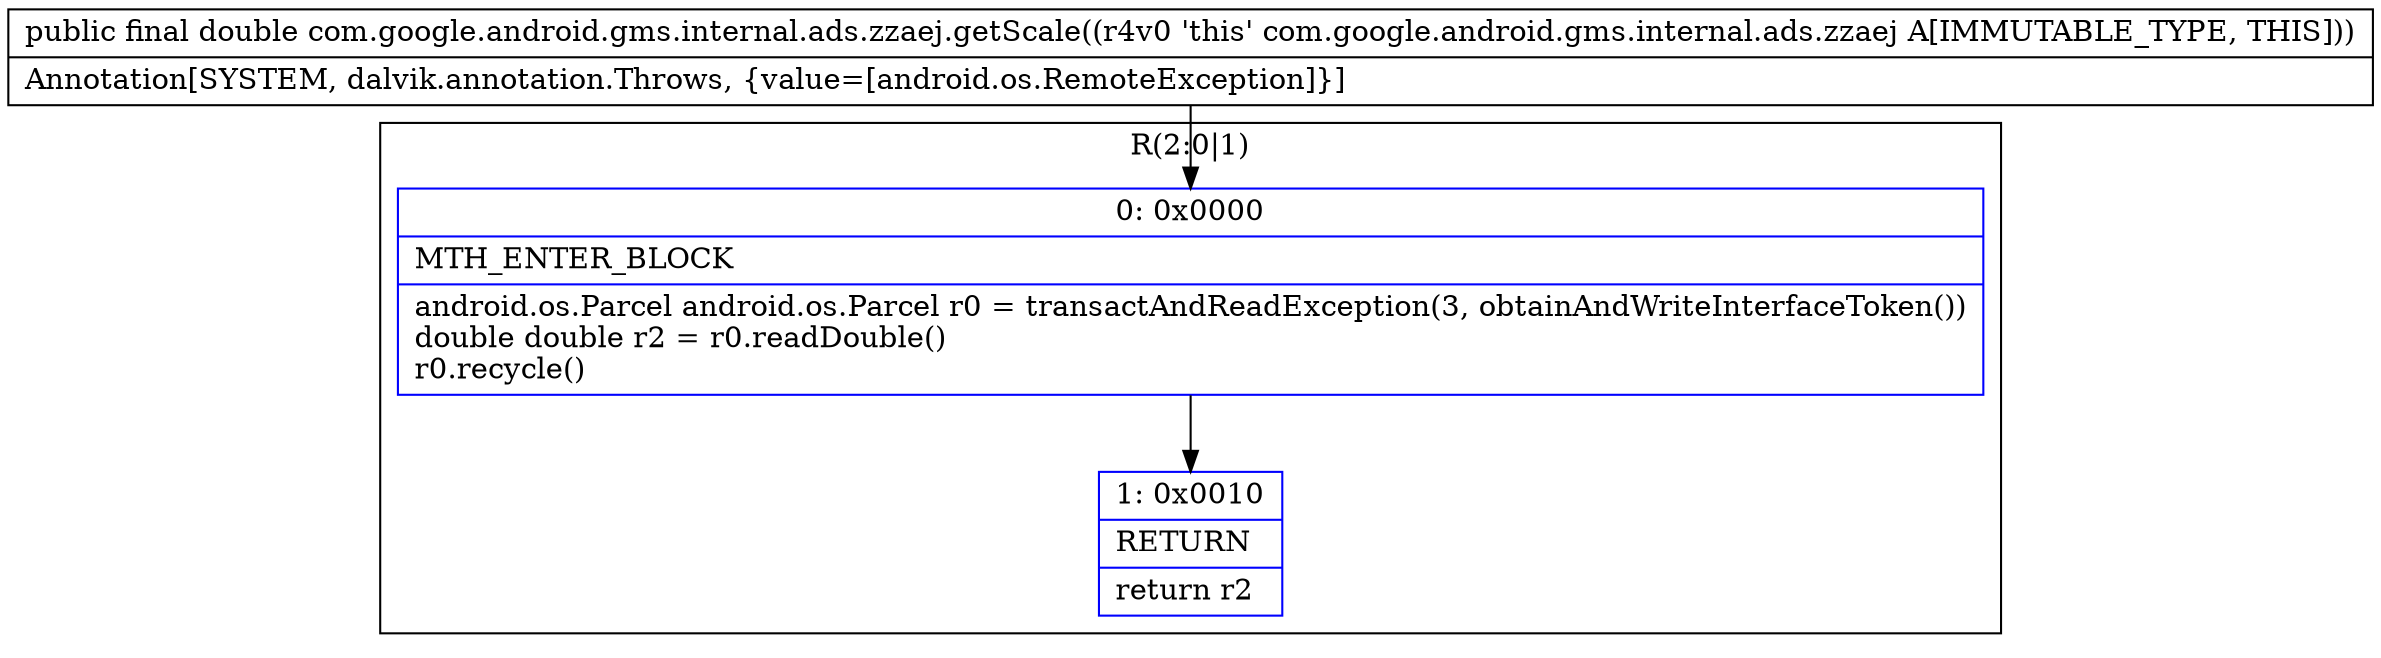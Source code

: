 digraph "CFG forcom.google.android.gms.internal.ads.zzaej.getScale()D" {
subgraph cluster_Region_591099603 {
label = "R(2:0|1)";
node [shape=record,color=blue];
Node_0 [shape=record,label="{0\:\ 0x0000|MTH_ENTER_BLOCK\l|android.os.Parcel android.os.Parcel r0 = transactAndReadException(3, obtainAndWriteInterfaceToken())\ldouble double r2 = r0.readDouble()\lr0.recycle()\l}"];
Node_1 [shape=record,label="{1\:\ 0x0010|RETURN\l|return r2\l}"];
}
MethodNode[shape=record,label="{public final double com.google.android.gms.internal.ads.zzaej.getScale((r4v0 'this' com.google.android.gms.internal.ads.zzaej A[IMMUTABLE_TYPE, THIS]))  | Annotation[SYSTEM, dalvik.annotation.Throws, \{value=[android.os.RemoteException]\}]\l}"];
MethodNode -> Node_0;
Node_0 -> Node_1;
}

